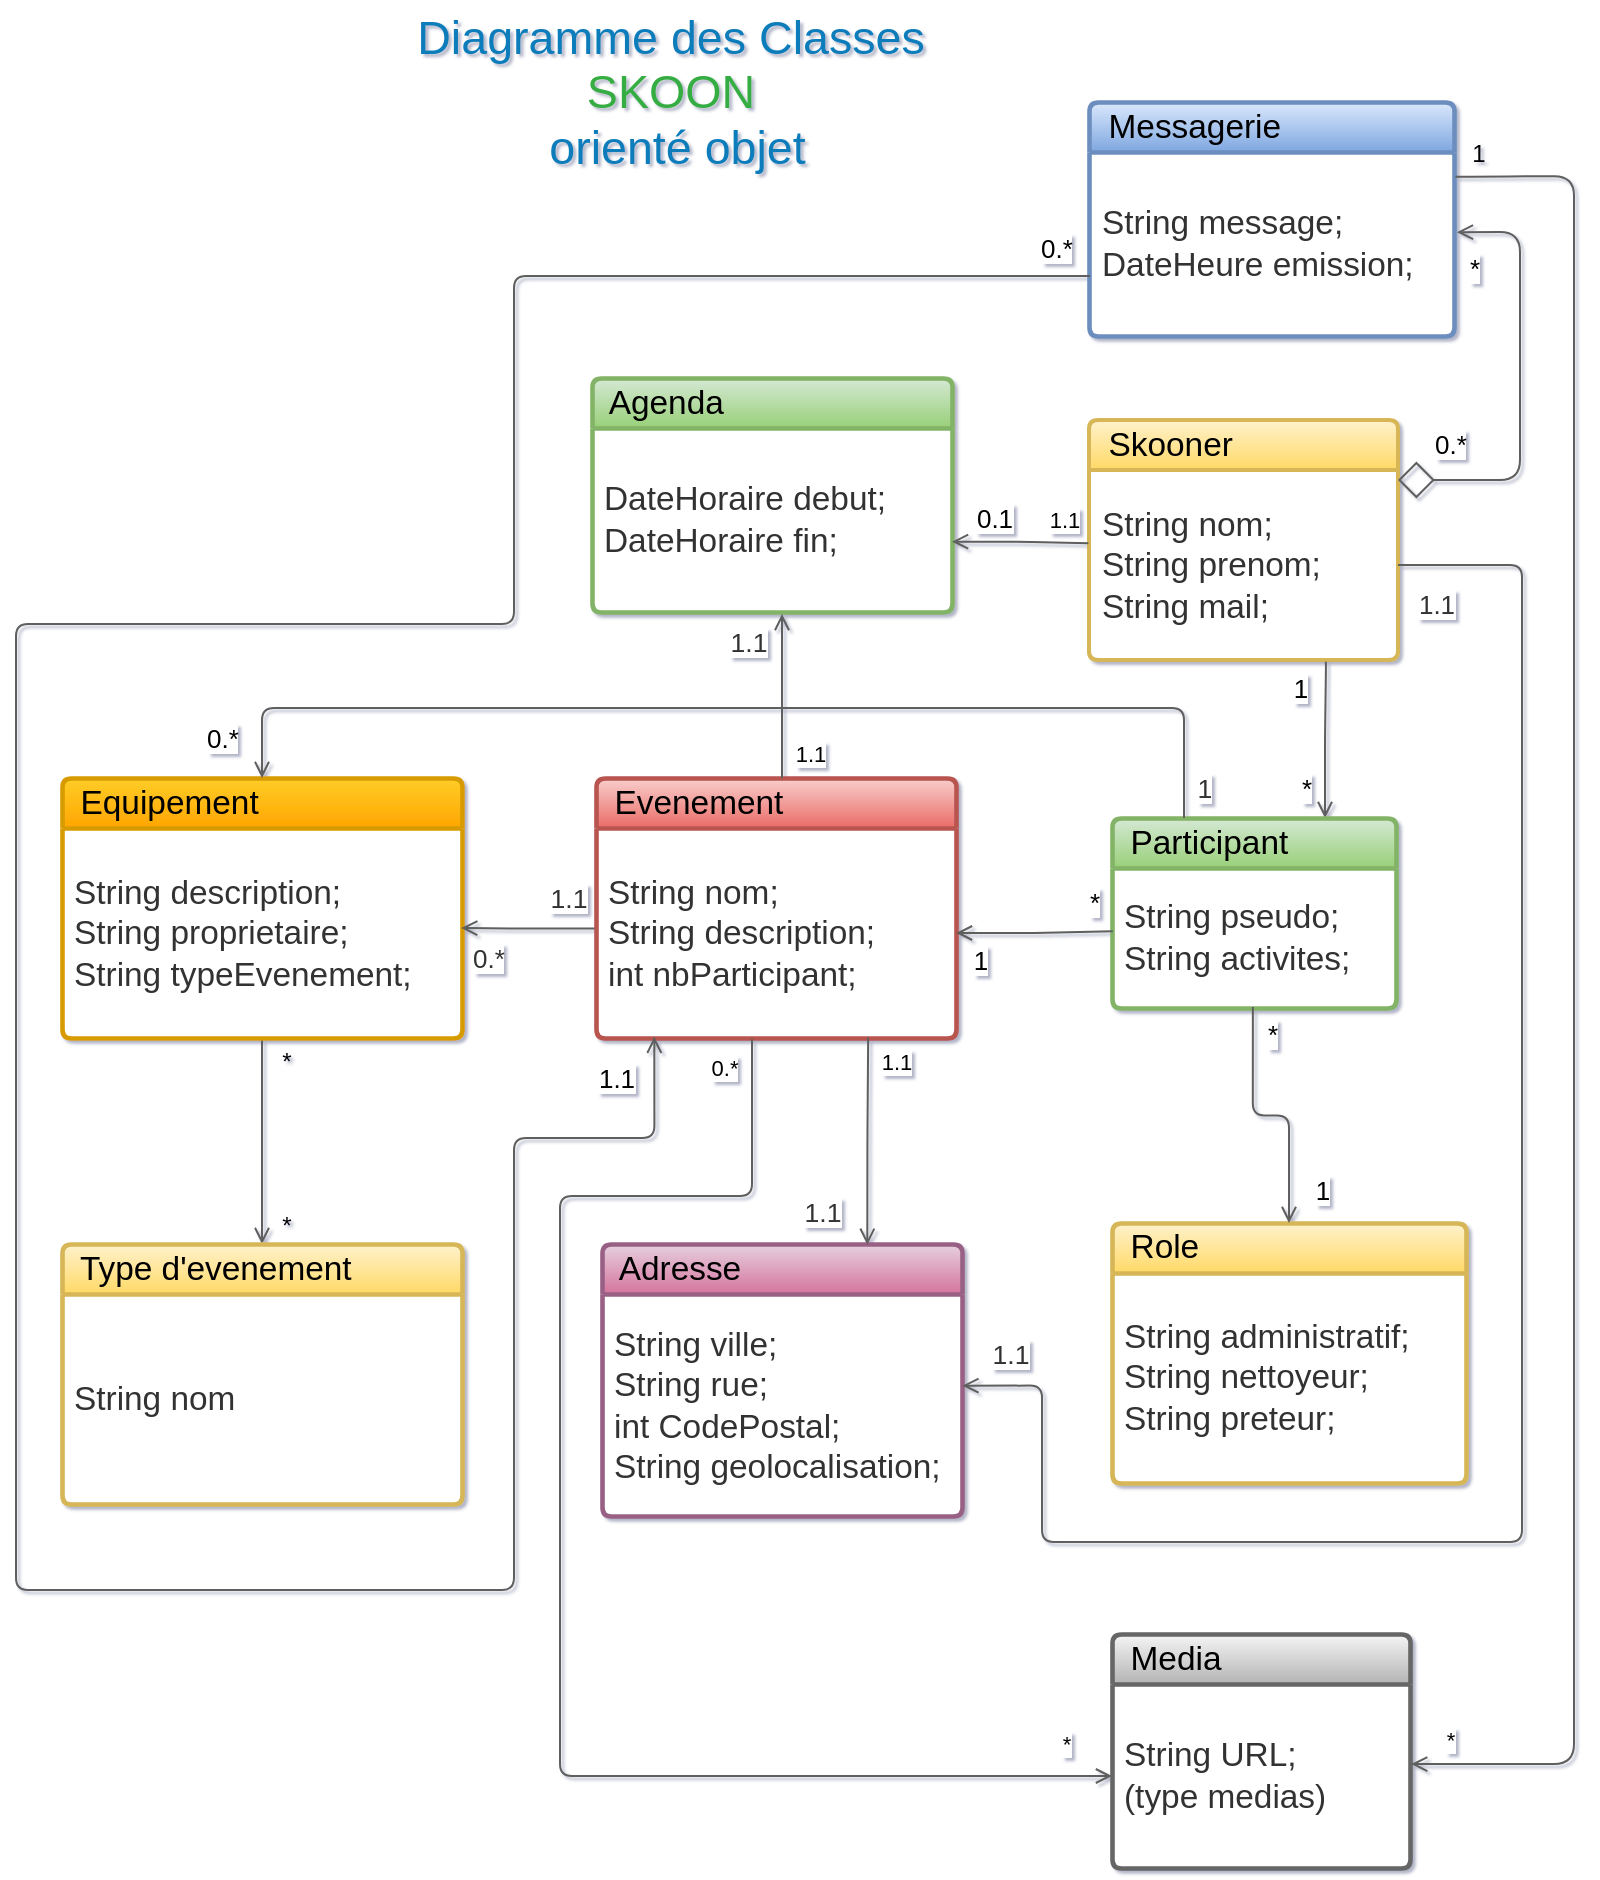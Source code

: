 <mxfile version="14.4.3" type="device"><diagram id="rc97egV6hcPlBevz9Cr1" name="Page-1"><mxGraphModel dx="1086" dy="806" grid="0" gridSize="10" guides="1" tooltips="1" connect="1" arrows="1" fold="1" page="1" pageScale="1" pageWidth="827" pageHeight="1169" background="none" math="0" shadow="1"><root><mxCell id="0"/><mxCell id="1" parent="0"/><UserObject label="Diagramme des Classes&lt;br&gt;&lt;font color=&quot;#36ad42&quot;&gt;SKOON&lt;/font&gt;&lt;br&gt;&amp;nbsp;orienté objet" lucidchartObjectId="-dKOAJpcfTfv" id="toeiE_uhLp_aC4BA7P6A-5"><mxCell style="html=1;overflow=block;blockSpacing=1;whiteSpace=wrap;;whiteSpace=wrap;fontSize=23.3;fontColor=#0c7cba;spacing=3.8;strokeOpacity=0;fillOpacity=0;absoluteArcSize=1;arcSize=9;fillColor=#ffffff;strokeWidth=2.3;rounded=1;" parent="1" vertex="1"><mxGeometry x="207" y="86" width="285" height="88" as="geometry"/></mxCell></UserObject><mxCell id="hVFCXoC6L-ZDGXgClHRy-4" style="edgeStyle=orthogonalEdgeStyle;rounded=0;orthogonalLoop=1;jettySize=auto;html=1;entryX=0.5;entryY=0;entryDx=0;entryDy=0;endArrow=open;endFill=0;strokeColor=#5E5E5E;" parent="1" source="20d9BnVEwmxUO3TLrwv3-48" target="hVFCXoC6L-ZDGXgClHRy-1" edge="1"><mxGeometry relative="1" as="geometry"/></mxCell><mxCell id="20d9BnVEwmxUO3TLrwv3-48" value="&amp;nbsp; Equipement" style="html=1;overflow=block;blockSpacing=1;whiteSpace=wrap;swimlane;childLayout=stackLayout;horizontal=1;horizontalStack=0;resizeParent=1;resizeParentMax=0;resizeLast=0;collapsible=0;fontStyle=0;marginBottom=0;swimlaneFillColor=#ffffff;startSize=25;whiteSpace=wrap;fontSize=16.7;whiteSpace=wrap;align=left;spacing=0;strokeColor=#d79b00;strokeOpacity=100;absoluteArcSize=1;arcSize=9;strokeWidth=2.3;rounded=1;gradientColor=#ffa500;fillColor=#ffcd28;" parent="1" vertex="1"><mxGeometry x="45" y="473" width="200" height="130" as="geometry"/></mxCell><mxCell id="20d9BnVEwmxUO3TLrwv3-49" value="String description;&lt;br&gt;String proprietaire; &lt;br&gt;String typeEvenement;" style="part=1;html=1;whiteSpace=wrap;resizeHeight=0;strokeColor=none;fillColor=none;align=left;verticalAlign=middle;spacingLeft=4;spacingRight=4;overflow=hidden;rotatable=0;points=[[0,0.5],[1,0.5]];portConstraint=eastwest;swimlaneFillColor=#ffffff;strokeOpacity=100;fontSize=16.7;fontColor=#333333;rounded=1;" parent="20d9BnVEwmxUO3TLrwv3-48" vertex="1"><mxGeometry y="25" width="200" height="105" as="geometry"/></mxCell><mxCell id="20d9BnVEwmxUO3TLrwv3-50" value="&amp;nbsp; Evenement" style="html=1;overflow=block;blockSpacing=1;whiteSpace=wrap;swimlane;childLayout=stackLayout;horizontal=1;horizontalStack=0;resizeParent=1;resizeParentMax=0;resizeLast=0;collapsible=0;fontStyle=0;marginBottom=0;swimlaneFillColor=#ffffff;startSize=25;whiteSpace=wrap;fontSize=16.7;whiteSpace=wrap;align=left;spacing=0;strokeColor=#b85450;strokeOpacity=100;absoluteArcSize=1;arcSize=9;strokeWidth=2.3;rounded=1;gradientColor=#ea6b66;fillColor=#f8cecc;" parent="1" vertex="1"><mxGeometry x="312" y="473" width="180" height="130" as="geometry"/></mxCell><mxCell id="20d9BnVEwmxUO3TLrwv3-51" value="String nom;&lt;br&gt;String description;&lt;br&gt;int nbParticipant;" style="part=1;html=1;whiteSpace=wrap;resizeHeight=0;strokeColor=none;fillColor=none;align=left;verticalAlign=middle;spacingLeft=4;spacingRight=4;overflow=hidden;rotatable=0;points=[[0,0.5],[1,0.5]];portConstraint=eastwest;swimlaneFillColor=#ffffff;strokeOpacity=100;fontSize=16.7;fontColor=#333333;rounded=1;" parent="20d9BnVEwmxUO3TLrwv3-50" vertex="1"><mxGeometry y="25" width="180" height="105" as="geometry"/></mxCell><mxCell id="20d9BnVEwmxUO3TLrwv3-52" value="&amp;nbsp; Messagerie" style="html=1;overflow=block;blockSpacing=1;whiteSpace=wrap;swimlane;childLayout=stackLayout;horizontal=1;horizontalStack=0;resizeParent=1;resizeParentMax=0;resizeLast=0;collapsible=0;fontStyle=0;marginBottom=0;swimlaneFillColor=#ffffff;startSize=25;whiteSpace=wrap;fontSize=16.7;whiteSpace=wrap;align=left;spacing=0;strokeColor=#6c8ebf;strokeOpacity=100;absoluteArcSize=1;arcSize=9;strokeWidth=2.3;rounded=1;gradientColor=#7ea6e0;fillColor=#dae8fc;" parent="1" vertex="1"><mxGeometry x="558.5" y="135" width="182.5" height="117" as="geometry"/></mxCell><mxCell id="20d9BnVEwmxUO3TLrwv3-53" value="String message;&lt;br&gt;DateHeure emission;" style="part=1;html=1;whiteSpace=wrap;resizeHeight=0;strokeColor=none;fillColor=none;align=left;verticalAlign=middle;spacingLeft=4;spacingRight=4;overflow=hidden;rotatable=0;points=[[0,0.5],[1,0.5]];portConstraint=eastwest;swimlaneFillColor=#ffffff;strokeOpacity=100;fontSize=16.7;fontColor=#333333;rounded=1;" parent="20d9BnVEwmxUO3TLrwv3-52" vertex="1"><mxGeometry y="25" width="182.5" height="92" as="geometry"/></mxCell><mxCell id="20d9BnVEwmxUO3TLrwv3-54" value="&amp;nbsp; Skooner" style="html=1;overflow=block;blockSpacing=1;whiteSpace=wrap;swimlane;childLayout=stackLayout;horizontal=1;horizontalStack=0;resizeParent=1;resizeParentMax=0;resizeLast=0;collapsible=0;fontStyle=0;marginBottom=0;swimlaneFillColor=#ffffff;startSize=25;whiteSpace=wrap;fontSize=16.7;whiteSpace=wrap;align=left;spacing=0;strokeColor=#d6b656;strokeOpacity=100;absoluteArcSize=1;arcSize=9;strokeWidth=2;rounded=1;gradientColor=#ffd966;fillColor=#fff2cc;" parent="1" vertex="1"><mxGeometry x="558.5" y="294" width="154.5" height="120" as="geometry"/></mxCell><mxCell id="20d9BnVEwmxUO3TLrwv3-55" value="String nom;&lt;br&gt;String prenom;&amp;nbsp;&lt;br&gt;String mail;                                                            " style="part=1;html=1;whiteSpace=wrap;resizeHeight=0;strokeColor=none;fillColor=none;align=left;verticalAlign=middle;spacingLeft=4;spacingRight=4;overflow=hidden;rotatable=0;points=[[0,0.5],[1,0.5]];portConstraint=eastwest;swimlaneFillColor=#ffffff;strokeOpacity=100;fontSize=16.7;fontColor=#333333;rounded=1;" parent="20d9BnVEwmxUO3TLrwv3-54" vertex="1"><mxGeometry y="25" width="154.5" height="95" as="geometry"/></mxCell><UserObject label="" lucidchartObjectId="CJcR396cVBpj" id="20d9BnVEwmxUO3TLrwv3-56"><mxCell style="html=1;jettySize=18;whiteSpace=wrap;fontSize=13;strokeColor=#5E5E5E;strokeWidth=1;arcSize=12;edgeStyle=orthogonalEdgeStyle;startArrow=open;;endArrow=none;endFill=0;endSize=6;;startFill=0;startSize=6;exitX=0.75;exitY=0;exitDx=0;exitDy=0;entryX=0.766;entryY=1.009;entryDx=0;entryDy=0;entryPerimeter=0;" parent="1" source="znJgdE7og107U-TQutZk-1" target="20d9BnVEwmxUO3TLrwv3-55" edge="1"><mxGeometry width="100" height="100" relative="1" as="geometry"><Array as="points"><mxPoint x="677" y="453"/><mxPoint x="677" y="453"/><mxPoint x="677" y="416"/></Array><mxPoint x="762" y="546" as="sourcePoint"/><mxPoint x="918" y="461" as="targetPoint"/></mxGeometry></mxCell></UserObject><mxCell id="20d9BnVEwmxUO3TLrwv3-57" value="*" style="text;html=1;resizable=0;labelBackgroundColor=#ffffff;align=center;verticalAlign=middle;;fontSize=13;rounded=1;" parent="20d9BnVEwmxUO3TLrwv3-56" vertex="1"><mxGeometry x="-1" relative="1" as="geometry"><mxPoint x="-10" y="-15" as="offset"/></mxGeometry></mxCell><mxCell id="20d9BnVEwmxUO3TLrwv3-58" value="1" style="text;html=1;resizable=0;labelBackgroundColor=#ffffff;align=center;verticalAlign=middle;;fontSize=13;rounded=1;" parent="20d9BnVEwmxUO3TLrwv3-56" vertex="1"><mxGeometry x="1" relative="1" as="geometry"><mxPoint x="-13.05" y="12.79" as="offset"/></mxGeometry></mxCell><UserObject label="" lucidchartObjectId="vPcRhc36gPN." id="20d9BnVEwmxUO3TLrwv3-59"><mxCell style="html=1;jettySize=18;whiteSpace=wrap;fontSize=13;strokeColor=#5E5E5E;strokeWidth=1;arcSize=12;edgeStyle=orthogonalEdgeStyle;startArrow=none;;endArrow=open;;entryX=0.162;entryY=0.994;entryDx=0;entryDy=0;entryPerimeter=0;" parent="1" target="20d9BnVEwmxUO3TLrwv3-51" edge="1"><mxGeometry width="100" height="100" relative="1" as="geometry"><Array as="points"><mxPoint x="271" y="222"/><mxPoint x="271" y="396"/><mxPoint x="22" y="396"/><mxPoint x="22" y="879"/><mxPoint x="271" y="879"/><mxPoint x="271" y="653"/><mxPoint x="341" y="653"/></Array><mxPoint x="750" y="433" as="targetPoint"/><mxPoint x="559" y="222" as="sourcePoint"/></mxGeometry></mxCell></UserObject><mxCell id="20d9BnVEwmxUO3TLrwv3-60" value="0.*" style="text;html=1;resizable=0;labelBackgroundColor=#ffffff;align=center;verticalAlign=middle;;fontSize=13;rounded=1;" parent="20d9BnVEwmxUO3TLrwv3-59" vertex="1"><mxGeometry x="-1" relative="1" as="geometry"><mxPoint x="-17.4" y="-14.31" as="offset"/></mxGeometry></mxCell><mxCell id="20d9BnVEwmxUO3TLrwv3-61" value="1.1" style="text;html=1;resizable=0;labelBackgroundColor=#ffffff;align=center;verticalAlign=middle;;fontSize=13;rounded=1;" parent="20d9BnVEwmxUO3TLrwv3-59" vertex="1"><mxGeometry x="1" relative="1" as="geometry"><mxPoint x="-19" y="20.8" as="offset"/></mxGeometry></mxCell><UserObject label="" lucidchartObjectId="Q4cRbKlOKZ3L" id="20d9BnVEwmxUO3TLrwv3-62"><mxCell style="html=1;jettySize=18;whiteSpace=wrap;fontSize=13;strokeColor=#5E5E5E;strokeWidth=1;arcSize=12;edgeStyle=orthogonalEdgeStyle;startArrow=none;;endArrow=open;;entryX=0.998;entryY=0.476;entryDx=0;entryDy=0;entryPerimeter=0;exitX=-0.004;exitY=0.479;exitDx=0;exitDy=0;exitPerimeter=0;" parent="1" source="20d9BnVEwmxUO3TLrwv3-51" target="20d9BnVEwmxUO3TLrwv3-49" edge="1"><mxGeometry width="100" height="100" relative="1" as="geometry"><Array as="points"/><mxPoint x="314" y="563" as="sourcePoint"/><mxPoint x="423" y="562" as="targetPoint"/></mxGeometry></mxCell></UserObject><mxCell id="20d9BnVEwmxUO3TLrwv3-63" value="&lt;span style=&quot;font-weight: normal&quot;&gt;1.1&lt;/span&gt;" style="text;html=1;resizable=0;labelBackgroundColor=#ffffff;align=center;verticalAlign=middle;fontStyle=1;fontColor=#333333;;fontSize=13.3;rounded=1;" parent="20d9BnVEwmxUO3TLrwv3-62" vertex="1"><mxGeometry x="-0.866" relative="1" as="geometry"><mxPoint x="-9.28" y="-15.3" as="offset"/></mxGeometry></mxCell><mxCell id="20d9BnVEwmxUO3TLrwv3-64" value="0.*" style="text;html=1;resizable=0;labelBackgroundColor=#ffffff;align=center;verticalAlign=middle;fontStyle=0;fontColor=#333333;;fontSize=13;rounded=1;" parent="20d9BnVEwmxUO3TLrwv3-62" vertex="1"><mxGeometry x="0.977" relative="1" as="geometry"><mxPoint x="12.57" y="15.02" as="offset"/></mxGeometry></mxCell><mxCell id="20d9BnVEwmxUO3TLrwv3-67" value="&amp;nbsp; Adresse   " style="html=1;overflow=block;blockSpacing=1;whiteSpace=wrap;swimlane;childLayout=stackLayout;horizontal=1;horizontalStack=0;resizeParent=1;resizeParentMax=0;resizeLast=0;collapsible=0;fontStyle=0;marginBottom=0;swimlaneFillColor=#ffffff;startSize=25;whiteSpace=wrap;fontSize=16.7;whiteSpace=wrap;align=left;spacing=0;strokeColor=#996185;strokeOpacity=100;absoluteArcSize=1;arcSize=9;strokeWidth=2.3;rounded=1;gradientColor=#d5739d;fillColor=#e6d0de;" parent="1" vertex="1"><mxGeometry x="315" y="706" width="180" height="136" as="geometry"/></mxCell><mxCell id="20d9BnVEwmxUO3TLrwv3-68" value="String ville;&lt;br&gt;String rue;&lt;br&gt;int CodePostal;&lt;br&gt;String geolocalisation;" style="part=1;html=1;whiteSpace=wrap;resizeHeight=0;strokeColor=none;fillColor=none;align=left;verticalAlign=middle;spacingLeft=4;spacingRight=4;overflow=hidden;rotatable=0;points=[[0,0.5],[1,0.5]];portConstraint=eastwest;swimlaneFillColor=#ffffff;strokeOpacity=100;fontSize=16.7;fontColor=#333333;rounded=1;" parent="20d9BnVEwmxUO3TLrwv3-67" vertex="1"><mxGeometry y="25" width="180" height="111" as="geometry"/></mxCell><UserObject label="" lucidchartObjectId="Al.dB8tHbfue" id="20d9BnVEwmxUO3TLrwv3-69"><mxCell style="html=1;jettySize=18;whiteSpace=wrap;fontSize=13;strokeColor=#5E5E5E;strokeWidth=1;arcSize=12;edgeStyle=orthogonalEdgeStyle;startArrow=none;;endArrow=open;;entryX=1.001;entryY=0.413;entryDx=0;entryDy=0;entryPerimeter=0;endFill=0;exitX=1;exitY=0.5;exitDx=0;exitDy=0;" parent="1" source="20d9BnVEwmxUO3TLrwv3-55" target="20d9BnVEwmxUO3TLrwv3-68" edge="1"><mxGeometry width="100" height="100" relative="1" as="geometry"><Array as="points"><mxPoint x="775" y="366"/><mxPoint x="775" y="855"/><mxPoint x="535" y="855"/><mxPoint x="535" y="777"/></Array><mxPoint x="528" y="926" as="targetPoint"/><mxPoint x="1023" y="350" as="sourcePoint"/></mxGeometry></mxCell></UserObject><mxCell id="20d9BnVEwmxUO3TLrwv3-70" value="1.1" style="text;html=1;resizable=0;labelBackgroundColor=#ffffff;align=center;verticalAlign=middle;fontStyle=0;fontColor=#333333;;fontSize=13;rounded=1;" parent="20d9BnVEwmxUO3TLrwv3-69" vertex="1"><mxGeometry x="-1" relative="1" as="geometry"><mxPoint x="18.5" y="19.5" as="offset"/></mxGeometry></mxCell><mxCell id="20d9BnVEwmxUO3TLrwv3-71" value="1.1" style="text;html=1;resizable=0;labelBackgroundColor=#ffffff;align=center;verticalAlign=middle;fontStyle=0;fontColor=#333333;;fontSize=13.3;rounded=1;" parent="20d9BnVEwmxUO3TLrwv3-69" vertex="1"><mxGeometry x="0.937" relative="1" as="geometry"><mxPoint x="-5.39" y="-15.82" as="offset"/></mxGeometry></mxCell><UserObject label="" lucidchartObjectId="2O.du3Ww6e8C" id="20d9BnVEwmxUO3TLrwv3-72"><mxCell style="html=1;jettySize=18;whiteSpace=wrap;fontSize=13;strokeColor=#5E5E5E;strokeWidth=1;arcSize=12;edgeStyle=orthogonalEdgeStyle;startArrow=open;;endArrow=none;endFill=0;endSize=16;;exitX=0.737;exitY=0.003;exitDx=0;exitDy=0;startFill=0;entryX=0.756;entryY=0.998;entryDx=0;entryDy=0;entryPerimeter=0;exitPerimeter=0;" parent="1" source="20d9BnVEwmxUO3TLrwv3-67" target="20d9BnVEwmxUO3TLrwv3-51" edge="1"><mxGeometry width="100" height="100" relative="1" as="geometry"><Array as="points"/><mxPoint x="405" y="676" as="targetPoint"/><mxPoint x="394" y="693" as="sourcePoint"/></mxGeometry></mxCell></UserObject><mxCell id="4tVbJFz6HIpsPMrgcZZD-1" value="1.1" style="edgeLabel;html=1;align=center;verticalAlign=middle;resizable=0;points=[];" parent="20d9BnVEwmxUO3TLrwv3-72" vertex="1" connectable="0"><mxGeometry x="0.787" relative="1" as="geometry"><mxPoint x="13.91" y="1.12" as="offset"/></mxGeometry></mxCell><UserObject label="" lucidchartObjectId="Ni~dp1cWjwIY" id="20d9BnVEwmxUO3TLrwv3-73"><mxCell style="html=1;jettySize=18;whiteSpace=wrap;fontSize=13;strokeColor=#5E5E5E;strokeWidth=0.8;arcSize=12;edgeStyle=orthogonalEdgeStyle;startArrow=none;;endArrow=diamond;endFill=0;endSize=16;;" parent="1" edge="1"><mxGeometry width="100" height="100" relative="1" as="geometry"><Array as="points"/><mxPoint x="104" y="748" as="targetPoint"/><mxPoint x="104" y="728" as="sourcePoint"/></mxGeometry></mxCell></UserObject><mxCell id="20d9BnVEwmxUO3TLrwv3-74" value="&amp;nbsp; Agenda" style="html=1;overflow=block;blockSpacing=1;whiteSpace=wrap;swimlane;childLayout=stackLayout;horizontal=1;horizontalStack=0;resizeParent=1;resizeParentMax=0;resizeLast=0;collapsible=0;fontStyle=0;marginBottom=0;swimlaneFillColor=#ffffff;startSize=25;whiteSpace=wrap;fontSize=16.7;whiteSpace=wrap;align=left;spacing=0;strokeColor=#82b366;strokeOpacity=100;absoluteArcSize=1;arcSize=9;strokeWidth=2.3;rounded=1;gradientColor=#97d077;fillColor=#d5e8d4;" parent="1" vertex="1"><mxGeometry x="310" y="273" width="180" height="117" as="geometry"/></mxCell><mxCell id="20d9BnVEwmxUO3TLrwv3-75" value="DateHoraire debut;&lt;br&gt;DateHoraire fin;" style="part=1;html=1;whiteSpace=wrap;resizeHeight=0;strokeColor=none;fillColor=none;align=left;verticalAlign=middle;spacingLeft=4;spacingRight=4;overflow=hidden;rotatable=0;points=[[0,0.5],[1,0.5]];portConstraint=eastwest;swimlaneFillColor=#ffffff;strokeOpacity=100;fontSize=16.7;fontColor=#333333;rounded=1;" parent="20d9BnVEwmxUO3TLrwv3-74" vertex="1"><mxGeometry y="25" width="180" height="92" as="geometry"/></mxCell><UserObject label="" lucidchartObjectId="Q4cRbKlOKZ3L" id="20d9BnVEwmxUO3TLrwv3-76"><mxCell style="html=1;jettySize=18;whiteSpace=wrap;fontSize=13;strokeColor=#5E5E5E;strokeWidth=1;arcSize=12;edgeStyle=orthogonalEdgeStyle;startArrow=open;;endArrow=none;;endFill=0;startFill=0;" parent="1" target="20d9BnVEwmxUO3TLrwv3-50" edge="1"><mxGeometry width="100" height="100" relative="1" as="geometry"><Array as="points"><mxPoint x="405" y="391"/></Array><mxPoint x="405" y="391" as="sourcePoint"/><mxPoint x="273.6" y="572.53" as="targetPoint"/></mxGeometry></mxCell></UserObject><mxCell id="20d9BnVEwmxUO3TLrwv3-77" value="&lt;span style=&quot;font-weight: normal&quot;&gt;1.1&lt;/span&gt;" style="text;html=1;resizable=0;labelBackgroundColor=#ffffff;align=center;verticalAlign=middle;fontStyle=1;fontColor=#333333;;fontSize=13.3;rounded=1;" parent="20d9BnVEwmxUO3TLrwv3-76" vertex="1"><mxGeometry x="-0.866" relative="1" as="geometry"><mxPoint x="-17" y="8.56" as="offset"/></mxGeometry></mxCell><mxCell id="4tVbJFz6HIpsPMrgcZZD-3" value="1.1" style="edgeLabel;html=1;align=center;verticalAlign=middle;resizable=0;points=[];" parent="20d9BnVEwmxUO3TLrwv3-76" vertex="1" connectable="0"><mxGeometry x="0.742" relative="1" as="geometry"><mxPoint x="14" y="-1.6" as="offset"/></mxGeometry></mxCell><UserObject label="" lucidchartObjectId="y7cRKakVIyT5" id="20d9BnVEwmxUO3TLrwv3-78"><mxCell style="html=1;jettySize=18;whiteSpace=wrap;fontSize=13;strokeColor=#5E5E5E;strokeWidth=1;arcSize=12;edgeStyle=orthogonalEdgeStyle;startArrow=open;;endArrow=none;;exitX=1;exitY=0.618;exitDx=0;exitDy=0;exitPerimeter=0;startFill=0;endFill=0;entryX=-0.002;entryY=0.385;entryDx=0;entryDy=0;entryPerimeter=0;" parent="1" source="20d9BnVEwmxUO3TLrwv3-75" target="20d9BnVEwmxUO3TLrwv3-55" edge="1"><mxGeometry width="100" height="100" relative="1" as="geometry"><Array as="points"/><mxPoint x="538" y="355" as="targetPoint"/><mxPoint x="664" y="891.375" as="sourcePoint"/></mxGeometry></mxCell></UserObject><mxCell id="wbwVHZyydwBNvV2vJE70-5" value="1.1" style="edgeLabel;html=1;align=center;verticalAlign=middle;resizable=0;points=[];" parent="20d9BnVEwmxUO3TLrwv3-78" vertex="1" connectable="0"><mxGeometry x="0.882" relative="1" as="geometry"><mxPoint x="-9.02" y="-12" as="offset"/></mxGeometry></mxCell><mxCell id="DVHtgp0LkHlO_fESDboj-1" value="0.1" style="text;html=1;resizable=0;labelBackgroundColor=#ffffff;align=center;verticalAlign=middle;;fontSize=13;rounded=1;" parent="1" vertex="1"><mxGeometry x="522.0" y="303.996" as="geometry"><mxPoint x="-11" y="39" as="offset"/></mxGeometry></mxCell><mxCell id="DVHtgp0LkHlO_fESDboj-5" value="1.1" style="text;html=1;resizable=0;labelBackgroundColor=#ffffff;align=center;verticalAlign=middle;fontStyle=0;fontColor=#333333;;fontSize=13.3;rounded=1;" parent="1" vertex="1"><mxGeometry x="424.999" y="690.002" as="geometry"/></mxCell><mxCell id="DVHtgp0LkHlO_fESDboj-10" value="" style="endArrow=open;html=1;entryX=1.008;entryY=0.436;entryDx=0;entryDy=0;entryPerimeter=0;exitX=1;exitY=0.25;exitDx=0;exitDy=0;endFill=0;startArrow=diamond;startFill=0;endSize=6;startSize=16;strokeColor=#5E5E5E;" parent="1" source="20d9BnVEwmxUO3TLrwv3-54" target="20d9BnVEwmxUO3TLrwv3-53" edge="1"><mxGeometry width="50" height="50" relative="1" as="geometry"><mxPoint x="415" y="533" as="sourcePoint"/><mxPoint x="465" y="483" as="targetPoint"/><Array as="points"><mxPoint x="774" y="324"/><mxPoint x="774" y="200"/></Array></mxGeometry></mxCell><mxCell id="DVHtgp0LkHlO_fESDboj-11" value="*" style="edgeLabel;html=1;align=center;verticalAlign=middle;resizable=0;points=[];fontSize=13;rounded=1;" parent="DVHtgp0LkHlO_fESDboj-10" vertex="1" connectable="0"><mxGeometry x="0.808" y="-3" relative="1" as="geometry"><mxPoint x="-11.99" y="20.94" as="offset"/></mxGeometry></mxCell><mxCell id="DVHtgp0LkHlO_fESDboj-12" value="0.*" style="edgeLabel;html=1;align=center;verticalAlign=middle;resizable=0;points=[];fontSize=13;rounded=1;" parent="DVHtgp0LkHlO_fESDboj-10" vertex="1" connectable="0"><mxGeometry x="-0.683" y="-3" relative="1" as="geometry"><mxPoint x="-9.05" y="-21.0" as="offset"/></mxGeometry></mxCell><mxCell id="hVFCXoC6L-ZDGXgClHRy-1" value="&amp;nbsp; Type d'evenement" style="html=1;overflow=block;blockSpacing=1;whiteSpace=wrap;swimlane;childLayout=stackLayout;horizontal=1;horizontalStack=0;resizeParent=1;resizeParentMax=0;resizeLast=0;collapsible=0;fontStyle=0;marginBottom=0;swimlaneFillColor=#ffffff;startSize=25;whiteSpace=wrap;fontSize=16.7;whiteSpace=wrap;align=left;spacing=0;strokeOpacity=100;absoluteArcSize=1;arcSize=9;strokeWidth=2.3;rounded=1;gradientColor=#ffd966;fillColor=#fff2cc;strokeColor=#d6b656;" parent="1" vertex="1"><mxGeometry x="45" y="706" width="200" height="130" as="geometry"/></mxCell><mxCell id="hVFCXoC6L-ZDGXgClHRy-2" value="String nom" style="part=1;html=1;whiteSpace=wrap;resizeHeight=0;strokeColor=none;fillColor=none;align=left;verticalAlign=middle;spacingLeft=4;spacingRight=4;overflow=hidden;rotatable=0;points=[[0,0.5],[1,0.5]];portConstraint=eastwest;swimlaneFillColor=#ffffff;strokeOpacity=100;fontSize=16.7;fontColor=#333333;rounded=1;" parent="hVFCXoC6L-ZDGXgClHRy-1" vertex="1"><mxGeometry y="25" width="200" height="105" as="geometry"/></mxCell><mxCell id="hVFCXoC6L-ZDGXgClHRy-5" value="*" style="text;html=1;align=center;verticalAlign=middle;resizable=0;points=[];autosize=1;" parent="1" vertex="1"><mxGeometry x="149" y="688" width="15" height="18" as="geometry"/></mxCell><mxCell id="hVFCXoC6L-ZDGXgClHRy-6" value="*" style="text;html=1;align=center;verticalAlign=middle;resizable=0;points=[];autosize=1;" parent="1" vertex="1"><mxGeometry x="149" y="606" width="15" height="18" as="geometry"/></mxCell><mxCell id="hVFCXoC6L-ZDGXgClHRy-8" value="&amp;nbsp; Media" style="html=1;overflow=block;blockSpacing=1;whiteSpace=wrap;swimlane;childLayout=stackLayout;horizontal=1;horizontalStack=0;resizeParent=1;resizeParentMax=0;resizeLast=0;collapsible=0;fontStyle=0;marginBottom=0;swimlaneFillColor=#ffffff;startSize=25;whiteSpace=wrap;fontSize=16.7;whiteSpace=wrap;align=left;spacing=0;strokeColor=#666666;strokeOpacity=100;absoluteArcSize=1;arcSize=9;strokeWidth=2.3;rounded=1;gradientColor=#b3b3b3;fillColor=#f5f5f5;" parent="1" vertex="1"><mxGeometry x="570" y="901" width="149" height="117" as="geometry"/></mxCell><mxCell id="hVFCXoC6L-ZDGXgClHRy-9" value="String URL;&lt;br&gt;(type medias)" style="part=1;html=1;whiteSpace=wrap;resizeHeight=0;strokeColor=none;fillColor=none;align=left;verticalAlign=middle;spacingLeft=4;spacingRight=4;overflow=hidden;rotatable=0;points=[[0,0.5],[1,0.5]];portConstraint=eastwest;swimlaneFillColor=#ffffff;strokeOpacity=100;fontSize=16.7;fontColor=#333333;rounded=1;" parent="hVFCXoC6L-ZDGXgClHRy-8" vertex="1"><mxGeometry y="25" width="149" height="92" as="geometry"/></mxCell><mxCell id="hVFCXoC6L-ZDGXgClHRy-15" value="1" style="text;html=1;align=center;verticalAlign=middle;resizable=0;points=[];autosize=1;" parent="1" vertex="1"><mxGeometry x="744" y="152" width="17" height="18" as="geometry"/></mxCell><mxCell id="hVFCXoC6L-ZDGXgClHRy-17" style="edgeStyle=orthogonalEdgeStyle;rounded=1;orthogonalLoop=1;jettySize=auto;html=1;endArrow=open;endFill=0;strokeColor=#5E5E5E;entryX=1.004;entryY=0.435;entryDx=0;entryDy=0;entryPerimeter=0;exitX=1.004;exitY=0.134;exitDx=0;exitDy=0;exitPerimeter=0;" parent="1" source="20d9BnVEwmxUO3TLrwv3-53" target="hVFCXoC6L-ZDGXgClHRy-9" edge="1"><mxGeometry relative="1" as="geometry"><Array as="points"><mxPoint x="758" y="172"/><mxPoint x="801" y="172"/><mxPoint x="801" y="966"/></Array><mxPoint x="758" y="172" as="sourcePoint"/></mxGeometry></mxCell><mxCell id="wbwVHZyydwBNvV2vJE70-12" value="*" style="edgeLabel;html=1;align=center;verticalAlign=middle;resizable=0;points=[];" parent="hVFCXoC6L-ZDGXgClHRy-17" vertex="1" connectable="0"><mxGeometry x="0.972" y="1" relative="1" as="geometry"><mxPoint x="6.43" y="-13.02" as="offset"/></mxGeometry></mxCell><UserObject label="" lucidchartObjectId="y7cRKakVIyT5" id="C6hxZiGw8Iod7nYNm-rN-1"><mxCell style="html=1;jettySize=18;whiteSpace=wrap;fontSize=13;strokeColor=#5E5E5E;strokeWidth=1;arcSize=12;edgeStyle=orthogonalEdgeStyle;startArrow=open;;endArrow=none;;exitX=0;exitY=0.5;exitDx=0;exitDy=0;startFill=0;endFill=0;entryX=0.431;entryY=1.006;entryDx=0;entryDy=0;entryPerimeter=0;" parent="1" source="hVFCXoC6L-ZDGXgClHRy-9" target="20d9BnVEwmxUO3TLrwv3-51" edge="1"><mxGeometry width="100" height="100" relative="1" as="geometry"><Array as="points"><mxPoint x="294" y="972"/><mxPoint x="294" y="682"/><mxPoint x="390" y="682"/><mxPoint x="390" y="604"/></Array><mxPoint x="575" y="654" as="targetPoint"/><mxPoint x="978" y="718.03" as="sourcePoint"/></mxGeometry></mxCell></UserObject><mxCell id="wbwVHZyydwBNvV2vJE70-11" value="*" style="edgeLabel;html=1;align=center;verticalAlign=middle;resizable=0;points=[];" parent="C6hxZiGw8Iod7nYNm-rN-1" vertex="1" connectable="0"><mxGeometry x="-0.92" relative="1" as="geometry"><mxPoint x="6" y="-16" as="offset"/></mxGeometry></mxCell><mxCell id="4tVbJFz6HIpsPMrgcZZD-2" value="0.*" style="edgeLabel;html=1;align=center;verticalAlign=middle;resizable=0;points=[];" parent="C6hxZiGw8Iod7nYNm-rN-1" vertex="1" connectable="0"><mxGeometry x="0.957" relative="1" as="geometry"><mxPoint x="-14" y="-1.2" as="offset"/></mxGeometry></mxCell><mxCell id="znJgdE7og107U-TQutZk-1" value="&amp;nbsp; Participant" style="html=1;overflow=block;blockSpacing=1;whiteSpace=wrap;swimlane;childLayout=stackLayout;horizontal=1;horizontalStack=0;resizeParent=1;resizeParentMax=0;resizeLast=0;collapsible=0;fontStyle=0;marginBottom=0;swimlaneFillColor=#ffffff;startSize=25;whiteSpace=wrap;fontSize=16.7;whiteSpace=wrap;align=left;spacing=0;strokeColor=#82b366;strokeOpacity=100;absoluteArcSize=1;arcSize=9;strokeWidth=2.3;rounded=1;gradientColor=#97d077;fillColor=#d5e8d4;" parent="1" vertex="1"><mxGeometry x="570" y="493" width="142" height="95" as="geometry"/></mxCell><mxCell id="znJgdE7og107U-TQutZk-2" value="String pseudo;&lt;br&gt;String activites;" style="part=1;html=1;whiteSpace=wrap;resizeHeight=0;strokeColor=none;fillColor=none;align=left;verticalAlign=middle;spacingLeft=4;spacingRight=4;overflow=hidden;rotatable=0;points=[[0,0.5],[1,0.5]];portConstraint=eastwest;swimlaneFillColor=#ffffff;strokeOpacity=100;fontSize=16.7;fontColor=#333333;rounded=1;" parent="znJgdE7og107U-TQutZk-1" vertex="1"><mxGeometry y="25" width="142" height="70" as="geometry"/></mxCell><UserObject label="" lucidchartObjectId="CJcR396cVBpj" id="znJgdE7og107U-TQutZk-9"><mxCell style="html=1;jettySize=18;whiteSpace=wrap;fontSize=13;strokeColor=#5E5E5E;strokeWidth=1;arcSize=12;edgeStyle=orthogonalEdgeStyle;startArrow=open;;endArrow=none;endFill=0;endSize=6;;startFill=0;startSize=6;entryX=0.003;entryY=0.451;entryDx=0;entryDy=0;entryPerimeter=0;" parent="1" source="20d9BnVEwmxUO3TLrwv3-51" target="znJgdE7og107U-TQutZk-2" edge="1"><mxGeometry width="100" height="100" relative="1" as="geometry"><Array as="points"/><mxPoint x="495" y="552" as="sourcePoint"/><mxPoint x="557" y="552" as="targetPoint"/></mxGeometry></mxCell></UserObject><mxCell id="znJgdE7og107U-TQutZk-10" value="1" style="text;html=1;resizable=0;labelBackgroundColor=#ffffff;align=center;verticalAlign=middle;;fontSize=13;rounded=1;" parent="znJgdE7og107U-TQutZk-9" vertex="1"><mxGeometry x="-1" relative="1" as="geometry"><mxPoint x="12" y="13.48" as="offset"/></mxGeometry></mxCell><mxCell id="znJgdE7og107U-TQutZk-11" value="*" style="text;html=1;resizable=0;labelBackgroundColor=#ffffff;align=center;verticalAlign=middle;;fontSize=13;rounded=1;" parent="znJgdE7og107U-TQutZk-9" vertex="1"><mxGeometry x="1" relative="1" as="geometry"><mxPoint x="-10.28" y="-14.57" as="offset"/></mxGeometry></mxCell><UserObject label="" lucidchartObjectId="y7cRKakVIyT5" id="znJgdE7og107U-TQutZk-15"><mxCell style="html=1;jettySize=18;whiteSpace=wrap;fontSize=13;strokeColor=#5E5E5E;strokeWidth=1;arcSize=12;edgeStyle=orthogonalEdgeStyle;startArrow=open;;endArrow=none;;startFill=0;endFill=0;entryX=0.25;entryY=0;entryDx=0;entryDy=0;" parent="1" source="20d9BnVEwmxUO3TLrwv3-48" target="znJgdE7og107U-TQutZk-1" edge="1"><mxGeometry width="100" height="100" relative="1" as="geometry"><Array as="points"><mxPoint x="145" y="438"/><mxPoint x="606" y="438"/><mxPoint x="606" y="493"/></Array><mxPoint x="660" y="459" as="targetPoint"/><mxPoint x="162" y="366" as="sourcePoint"/></mxGeometry></mxCell></UserObject><mxCell id="znJgdE7og107U-TQutZk-16" value="0.*" style="text;html=1;resizable=0;labelBackgroundColor=#ffffff;align=center;verticalAlign=middle;;fontSize=13;rounded=1;" parent="1" vertex="1"><mxGeometry x="136.0" y="413.996" as="geometry"><mxPoint x="-11" y="39" as="offset"/></mxGeometry></mxCell><mxCell id="znJgdE7og107U-TQutZk-18" value="&lt;span style=&quot;font-weight: normal&quot;&gt;1&lt;/span&gt;" style="text;html=1;resizable=0;labelBackgroundColor=#ffffff;align=center;verticalAlign=middle;fontStyle=1;fontColor=#333333;;fontSize=13.3;rounded=1;" parent="1" vertex="1"><mxGeometry x="616" y="477.998" as="geometry"/></mxCell><mxCell id="znJgdE7og107U-TQutZk-25" value="&amp;nbsp; Role" style="html=1;overflow=block;blockSpacing=1;whiteSpace=wrap;swimlane;childLayout=stackLayout;horizontal=1;horizontalStack=0;resizeParent=1;resizeParentMax=0;resizeLast=0;collapsible=0;fontStyle=0;marginBottom=0;swimlaneFillColor=#ffffff;startSize=25;whiteSpace=wrap;fontSize=16.7;whiteSpace=wrap;align=left;spacing=0;strokeOpacity=100;absoluteArcSize=1;arcSize=9;strokeWidth=2.3;rounded=1;gradientColor=#ffd966;fillColor=#fff2cc;strokeColor=#d6b656;" parent="1" vertex="1"><mxGeometry x="570" y="695.5" width="177" height="130" as="geometry"/></mxCell><mxCell id="znJgdE7og107U-TQutZk-26" value="String administratif;&lt;br&gt;String nettoyeur;&lt;br&gt;String preteur;" style="part=1;html=1;whiteSpace=wrap;resizeHeight=0;strokeColor=none;fillColor=none;align=left;verticalAlign=middle;spacingLeft=4;spacingRight=4;overflow=hidden;rotatable=0;points=[[0,0.5],[1,0.5]];portConstraint=eastwest;swimlaneFillColor=#ffffff;strokeOpacity=100;fontSize=16.7;fontColor=#333333;rounded=1;" parent="znJgdE7og107U-TQutZk-25" vertex="1"><mxGeometry y="25" width="177" height="105" as="geometry"/></mxCell><UserObject label="" lucidchartObjectId="CJcR396cVBpj" id="znJgdE7og107U-TQutZk-27"><mxCell style="html=1;jettySize=18;whiteSpace=wrap;fontSize=13;strokeColor=#5E5E5E;strokeWidth=1;arcSize=12;edgeStyle=orthogonalEdgeStyle;startArrow=open;;endArrow=none;endFill=0;endSize=6;;startFill=0;startSize=6;exitX=0.5;exitY=0;exitDx=0;exitDy=0;entryX=0.496;entryY=0.993;entryDx=0;entryDy=0;entryPerimeter=0;" parent="1" source="znJgdE7og107U-TQutZk-25" target="znJgdE7og107U-TQutZk-2" edge="1"><mxGeometry width="100" height="100" relative="1" as="geometry"><Array as="points"/><mxPoint x="663" y="662" as="sourcePoint"/><mxPoint x="659" y="608" as="targetPoint"/></mxGeometry></mxCell></UserObject><mxCell id="znJgdE7og107U-TQutZk-28" value="1" style="text;html=1;resizable=0;labelBackgroundColor=#ffffff;align=center;verticalAlign=middle;;fontSize=13;rounded=1;" parent="znJgdE7og107U-TQutZk-27" vertex="1"><mxGeometry x="-1" relative="1" as="geometry"><mxPoint x="16.5" y="-16.5" as="offset"/></mxGeometry></mxCell><mxCell id="znJgdE7og107U-TQutZk-29" value="*" style="text;html=1;resizable=0;labelBackgroundColor=#ffffff;align=center;verticalAlign=middle;;fontSize=13;rounded=1;" parent="znJgdE7og107U-TQutZk-27" vertex="1"><mxGeometry x="1" relative="1" as="geometry"><mxPoint x="9.72" y="13.38" as="offset"/></mxGeometry></mxCell></root></mxGraphModel></diagram></mxfile>